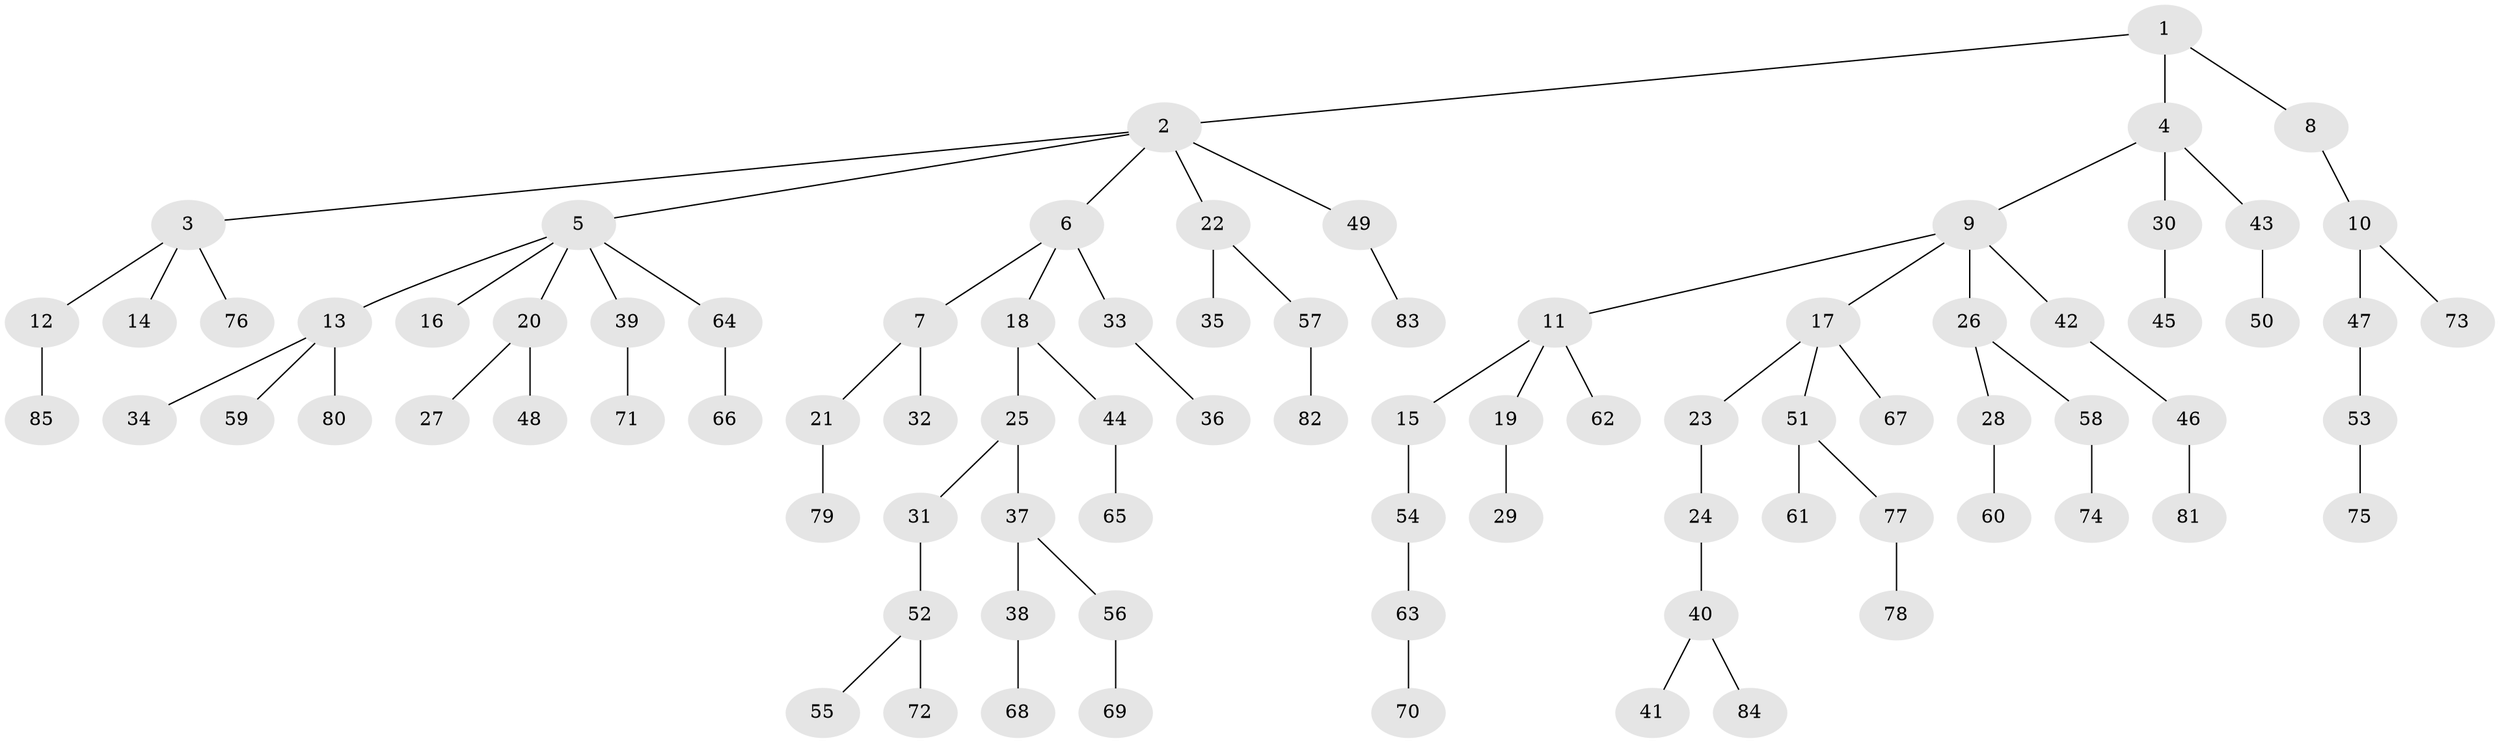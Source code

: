 // Generated by graph-tools (version 1.1) at 2025/36/03/09/25 02:36:57]
// undirected, 85 vertices, 84 edges
graph export_dot {
graph [start="1"]
  node [color=gray90,style=filled];
  1;
  2;
  3;
  4;
  5;
  6;
  7;
  8;
  9;
  10;
  11;
  12;
  13;
  14;
  15;
  16;
  17;
  18;
  19;
  20;
  21;
  22;
  23;
  24;
  25;
  26;
  27;
  28;
  29;
  30;
  31;
  32;
  33;
  34;
  35;
  36;
  37;
  38;
  39;
  40;
  41;
  42;
  43;
  44;
  45;
  46;
  47;
  48;
  49;
  50;
  51;
  52;
  53;
  54;
  55;
  56;
  57;
  58;
  59;
  60;
  61;
  62;
  63;
  64;
  65;
  66;
  67;
  68;
  69;
  70;
  71;
  72;
  73;
  74;
  75;
  76;
  77;
  78;
  79;
  80;
  81;
  82;
  83;
  84;
  85;
  1 -- 2;
  1 -- 4;
  1 -- 8;
  2 -- 3;
  2 -- 5;
  2 -- 6;
  2 -- 22;
  2 -- 49;
  3 -- 12;
  3 -- 14;
  3 -- 76;
  4 -- 9;
  4 -- 30;
  4 -- 43;
  5 -- 13;
  5 -- 16;
  5 -- 20;
  5 -- 39;
  5 -- 64;
  6 -- 7;
  6 -- 18;
  6 -- 33;
  7 -- 21;
  7 -- 32;
  8 -- 10;
  9 -- 11;
  9 -- 17;
  9 -- 26;
  9 -- 42;
  10 -- 47;
  10 -- 73;
  11 -- 15;
  11 -- 19;
  11 -- 62;
  12 -- 85;
  13 -- 34;
  13 -- 59;
  13 -- 80;
  15 -- 54;
  17 -- 23;
  17 -- 51;
  17 -- 67;
  18 -- 25;
  18 -- 44;
  19 -- 29;
  20 -- 27;
  20 -- 48;
  21 -- 79;
  22 -- 35;
  22 -- 57;
  23 -- 24;
  24 -- 40;
  25 -- 31;
  25 -- 37;
  26 -- 28;
  26 -- 58;
  28 -- 60;
  30 -- 45;
  31 -- 52;
  33 -- 36;
  37 -- 38;
  37 -- 56;
  38 -- 68;
  39 -- 71;
  40 -- 41;
  40 -- 84;
  42 -- 46;
  43 -- 50;
  44 -- 65;
  46 -- 81;
  47 -- 53;
  49 -- 83;
  51 -- 61;
  51 -- 77;
  52 -- 55;
  52 -- 72;
  53 -- 75;
  54 -- 63;
  56 -- 69;
  57 -- 82;
  58 -- 74;
  63 -- 70;
  64 -- 66;
  77 -- 78;
}
